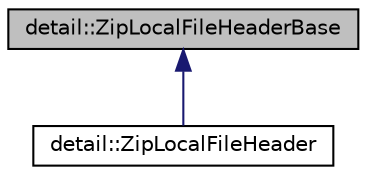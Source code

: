 digraph "detail::ZipLocalFileHeaderBase"
{
 // LATEX_PDF_SIZE
  edge [fontname="Helvetica",fontsize="10",labelfontname="Helvetica",labelfontsize="10"];
  node [fontname="Helvetica",fontsize="10",shape=record];
  Node1 [label="detail::ZipLocalFileHeaderBase",height=0.2,width=0.4,color="black", fillcolor="grey75", style="filled", fontcolor="black",tooltip=" "];
  Node1 -> Node2 [dir="back",color="midnightblue",fontsize="10",style="solid",fontname="Helvetica"];
  Node2 [label="detail::ZipLocalFileHeader",height=0.2,width=0.4,color="black", fillcolor="white", style="filled",URL="$structdetail_1_1_zip_local_file_header.html",tooltip=" "];
}
